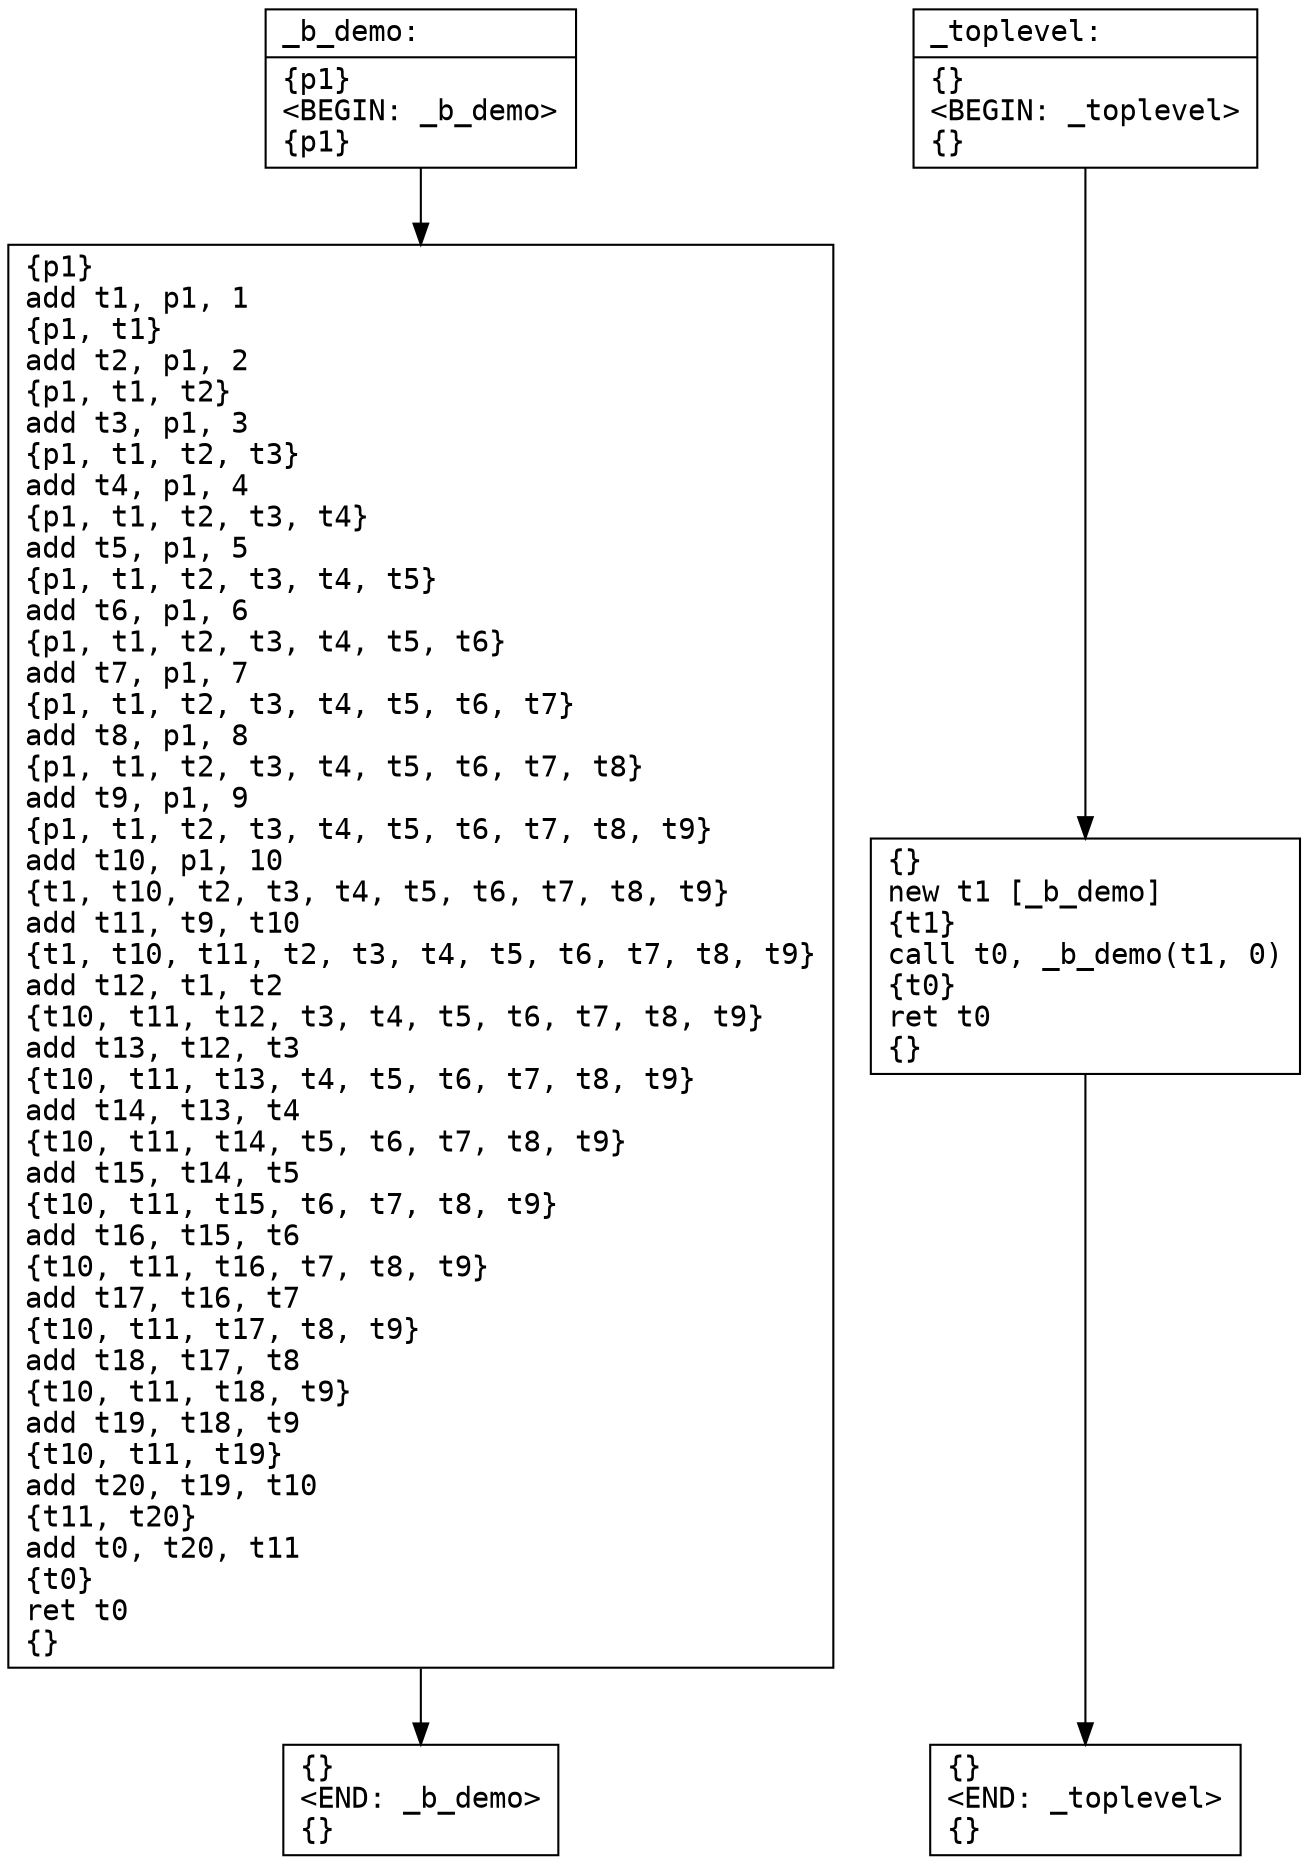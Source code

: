digraph CFG {
  node [shape=record fontname="courier"]
  _b_demo0 [label="{_b_demo:\l|\{p1\}\l\<BEGIN: _b_demo\>\l\{p1\}\l}"];
  _b_demo1 [label="{\{p1\}\ladd  t1, p1, 1\l\{p1, t1\}\ladd  t2, p1, 2\l\{p1, t1, t2\}\ladd  t3, p1, 3\l\{p1, t1, t2, t3\}\ladd  t4, p1, 4\l\{p1, t1, t2, t3, t4\}\ladd  t5, p1, 5\l\{p1, t1, t2, t3, t4, t5\}\ladd  t6, p1, 6\l\{p1, t1, t2, t3, t4, t5, t6\}\ladd  t7, p1, 7\l\{p1, t1, t2, t3, t4, t5, t6, t7\}\ladd  t8, p1, 8\l\{p1, t1, t2, t3, t4, t5, t6, t7, t8\}\ladd  t9, p1, 9\l\{p1, t1, t2, t3, t4, t5, t6, t7, t8, t9\}\ladd  t10, p1, 10\l\{t1, t10, t2, t3, t4, t5, t6, t7, t8, t9\}\ladd  t11, t9, t10\l\{t1, t10, t11, t2, t3, t4, t5, t6, t7, t8, t9\}\ladd  t12, t1, t2\l\{t10, t11, t12, t3, t4, t5, t6, t7, t8, t9\}\ladd  t13, t12, t3\l\{t10, t11, t13, t4, t5, t6, t7, t8, t9\}\ladd  t14, t13, t4\l\{t10, t11, t14, t5, t6, t7, t8, t9\}\ladd  t15, t14, t5\l\{t10, t11, t15, t6, t7, t8, t9\}\ladd  t16, t15, t6\l\{t10, t11, t16, t7, t8, t9\}\ladd  t17, t16, t7\l\{t10, t11, t17, t8, t9\}\ladd  t18, t17, t8\l\{t10, t11, t18, t9\}\ladd  t19, t18, t9\l\{t10, t11, t19\}\ladd  t20, t19, t10\l\{t11, t20\}\ladd  t0, t20, t11\l\{t0\}\lret  t0\l\{\}\l}"];
  _b_demo2 [label="{\{\}\l\<END: _b_demo\>\l\{\}\l}"];

  _b_demo0 -> _b_demo1
  _b_demo1 -> _b_demo2
  
  _toplevel0 [label="{_toplevel:\l|\{\}\l\<BEGIN: _toplevel\>\l\{\}\l}"];
  _toplevel1 [label="{\{\}\lnew  t1 [_b_demo]\l\{t1\}\lcall  t0, _b_demo(t1, 0)\l\{t0\}\lret  t0\l\{\}\l}"];
  _toplevel2 [label="{\{\}\l\<END: _toplevel\>\l\{\}\l}"];

  _toplevel0 -> _toplevel1
  _toplevel1 -> _toplevel2
  }

